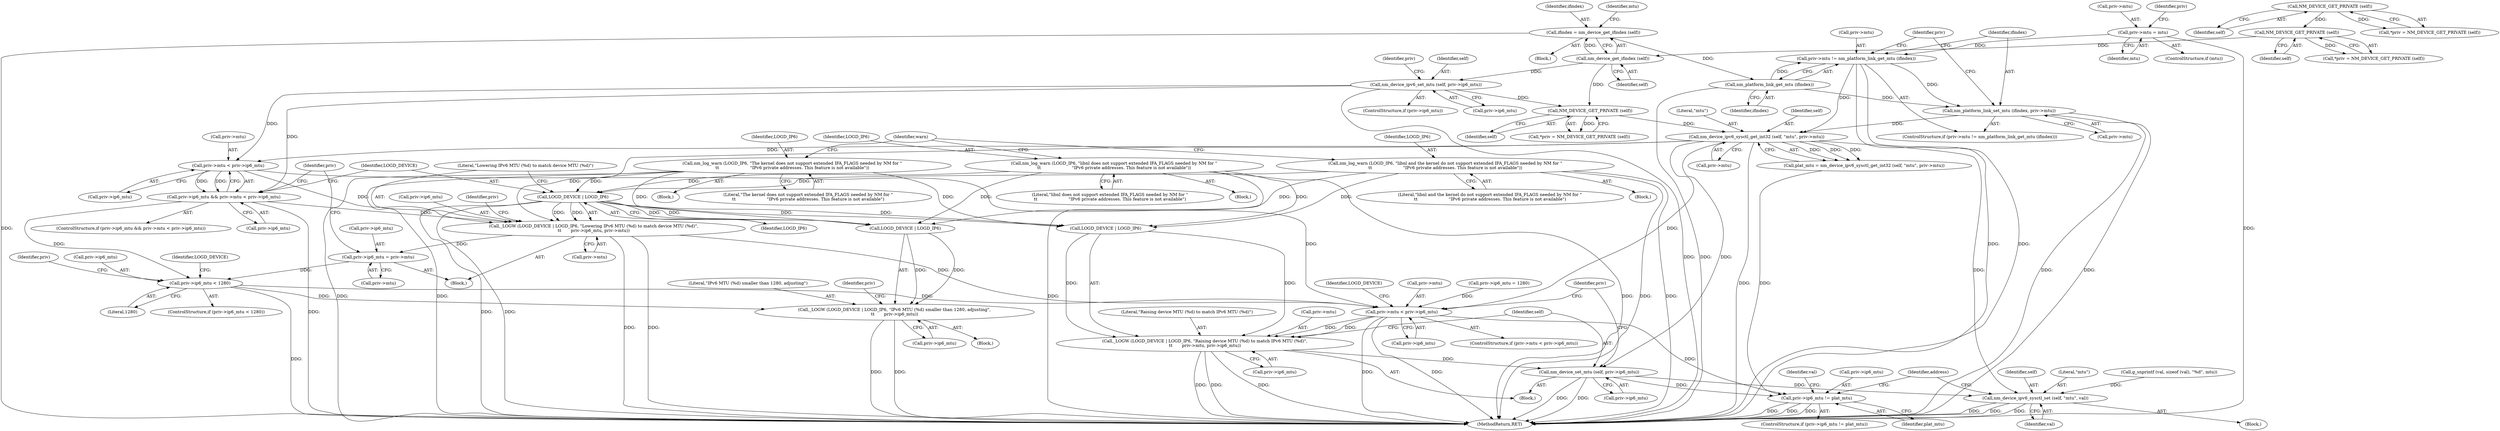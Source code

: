 digraph "0_NetworkManager_d5fc88e573fa58b93034b04d35a2454f5d28cad9@pointer" {
"1007249" [label="(Call,_LOGW (LOGD_DEVICE | LOGD_IP6, \"Lowering IPv6 MTU (%d) to match device MTU (%d)\",\n\t\t       priv->ip6_mtu, priv->mtu))"];
"1007250" [label="(Call,LOGD_DEVICE | LOGD_IP6)"];
"1007156" [label="(Call,nm_log_warn (LOGD_IP6, \"libnl does not support extended IFA_FLAGS needed by NM for \"\n\t\t                       \"IPv6 private addresses. This feature is not available\"))"];
"1007164" [label="(Call,nm_log_warn (LOGD_IP6, \"The kernel does not support extended IFA_FLAGS needed by NM for \"\n\t\t                       \"IPv6 private addresses. This feature is not available\"))"];
"1007148" [label="(Call,nm_log_warn (LOGD_IP6, \"libnl and the kernel do not support extended IFA_FLAGS needed by NM for \"\n\t\t                       \"IPv6 private addresses. This feature is not available\"))"];
"1007237" [label="(Call,priv->ip6_mtu && priv->mtu < priv->ip6_mtu)"];
"1007241" [label="(Call,priv->mtu < priv->ip6_mtu)"];
"1007228" [label="(Call,nm_device_ipv6_sysctl_get_int32 (self, \"mtu\", priv->mtu))"];
"1007223" [label="(Call,NM_DEVICE_GET_PRIVATE (self))"];
"1007202" [label="(Call,nm_device_ipv6_set_mtu (self, priv->ip6_mtu))"];
"1007189" [label="(Call,nm_device_get_ifindex (self))"];
"1007184" [label="(Call,NM_DEVICE_GET_PRIVATE (self))"];
"1007174" [label="(Call,NM_DEVICE_GET_PRIVATE (self))"];
"1007208" [label="(Call,priv->mtu != nm_platform_link_get_mtu (ifindex))"];
"1007193" [label="(Call,priv->mtu = mtu)"];
"1007212" [label="(Call,nm_platform_link_get_mtu (ifindex))"];
"1007187" [label="(Call,ifindex = nm_device_get_ifindex (self))"];
"1007214" [label="(Call,nm_platform_link_set_mtu (ifindex, priv->mtu))"];
"1007260" [label="(Call,priv->ip6_mtu = priv->mtu)"];
"1007268" [label="(Call,priv->ip6_mtu < 1280)"];
"1007274" [label="(Call,_LOGW (LOGD_DEVICE | LOGD_IP6, \"IPv6 MTU (%d) smaller than 1280, adjusting\",\n\t\t       priv->ip6_mtu))"];
"1007288" [label="(Call,priv->mtu < priv->ip6_mtu)"];
"1007296" [label="(Call,_LOGW (LOGD_DEVICE | LOGD_IP6, \"Raising device MTU (%d) to match IPv6 MTU (%d)\",\n\t\t       priv->mtu, priv->ip6_mtu))"];
"1007307" [label="(Call,nm_device_set_mtu (self, priv->ip6_mtu))"];
"1007313" [label="(Call,priv->ip6_mtu != plat_mtu)"];
"1007325" [label="(Call,nm_device_ipv6_sysctl_set (self, \"mtu\", val))"];
"1007157" [label="(Identifier,LOGD_IP6)"];
"1007168" [label="(Identifier,warn)"];
"1007174" [label="(Call,NM_DEVICE_GET_PRIVATE (self))"];
"1007272" [label="(Literal,1280)"];
"1007198" [label="(ControlStructure,if (priv->ip6_mtu))"];
"1007318" [label="(Block,)"];
"1007320" [label="(Identifier,val)"];
"1007276" [label="(Identifier,LOGD_DEVICE)"];
"1007282" [label="(Call,priv->ip6_mtu = 1280)"];
"1007248" [label="(Block,)"];
"1007241" [label="(Call,priv->mtu < priv->ip6_mtu)"];
"1007307" [label="(Call,nm_device_set_mtu (self, priv->ip6_mtu))"];
"1007231" [label="(Call,priv->mtu)"];
"1007226" [label="(Call,plat_mtu = nm_device_ipv6_sysctl_get_int32 (self, \"mtu\", priv->mtu))"];
"1007260" [label="(Call,priv->ip6_mtu = priv->mtu)"];
"1007158" [label="(Literal,\"libnl does not support extended IFA_FLAGS needed by NM for \"\n\t\t                       \"IPv6 private addresses. This feature is not available\")"];
"1007267" [label="(ControlStructure,if (priv->ip6_mtu < 1280))"];
"1007314" [label="(Call,priv->ip6_mtu)"];
"1007268" [label="(Call,priv->ip6_mtu < 1280)"];
"1007313" [label="(Call,priv->ip6_mtu != plat_mtu)"];
"1007184" [label="(Call,NM_DEVICE_GET_PRIVATE (self))"];
"1007290" [label="(Identifier,priv)"];
"1007317" [label="(Identifier,plat_mtu)"];
"1007187" [label="(Call,ifindex = nm_device_get_ifindex (self))"];
"1007163" [label="(Block,)"];
"1007221" [label="(Call,*priv = NM_DEVICE_GET_PRIVATE (self))"];
"1007269" [label="(Call,priv->ip6_mtu)"];
"1007148" [label="(Call,nm_log_warn (LOGD_IP6, \"libnl and the kernel do not support extended IFA_FLAGS needed by NM for \"\n\t\t                       \"IPv6 private addresses. This feature is not available\"))"];
"1007224" [label="(Identifier,self)"];
"1007156" [label="(Call,nm_log_warn (LOGD_IP6, \"libnl does not support extended IFA_FLAGS needed by NM for \"\n\t\t                       \"IPv6 private addresses. This feature is not available\"))"];
"1007288" [label="(Call,priv->mtu < priv->ip6_mtu)"];
"1007147" [label="(Block,)"];
"1007332" [label="(Identifier,address)"];
"1007253" [label="(Literal,\"Lowering IPv6 MTU (%d) to match device MTU (%d)\")"];
"1007203" [label="(Identifier,self)"];
"1007228" [label="(Call,nm_device_ipv6_sysctl_get_int32 (self, \"mtu\", priv->mtu))"];
"1007284" [label="(Identifier,priv)"];
"1007215" [label="(Identifier,ifindex)"];
"1007315" [label="(Identifier,priv)"];
"1007209" [label="(Call,priv->mtu)"];
"1007182" [label="(Call,*priv = NM_DEVICE_GET_PRIVATE (self))"];
"1007292" [label="(Call,priv->ip6_mtu)"];
"1007319" [label="(Call,g_snprintf (val, sizeof (val), \"%d\", mtu))"];
"1007249" [label="(Call,_LOGW (LOGD_DEVICE | LOGD_IP6, \"Lowering IPv6 MTU (%d) to match device MTU (%d)\",\n\t\t       priv->ip6_mtu, priv->mtu))"];
"1007254" [label="(Call,priv->ip6_mtu)"];
"1007275" [label="(Call,LOGD_DEVICE | LOGD_IP6)"];
"1007214" [label="(Call,nm_platform_link_set_mtu (ifindex, priv->mtu))"];
"1007213" [label="(Identifier,ifindex)"];
"1007298" [label="(Identifier,LOGD_DEVICE)"];
"1007261" [label="(Call,priv->ip6_mtu)"];
"1007295" [label="(Block,)"];
"1007207" [label="(ControlStructure,if (priv->mtu != nm_platform_link_get_mtu (ifindex)))"];
"1007155" [label="(Block,)"];
"1007251" [label="(Identifier,LOGD_DEVICE)"];
"1007242" [label="(Call,priv->mtu)"];
"1007296" [label="(Call,_LOGW (LOGD_DEVICE | LOGD_IP6, \"Raising device MTU (%d) to match IPv6 MTU (%d)\",\n\t\t       priv->mtu, priv->ip6_mtu))"];
"1007328" [label="(Identifier,val)"];
"1007257" [label="(Call,priv->mtu)"];
"1007166" [label="(Literal,\"The kernel does not support extended IFA_FLAGS needed by NM for \"\n\t\t                       \"IPv6 private addresses. This feature is not available\")"];
"1007230" [label="(Literal,\"mtu\")"];
"1007193" [label="(Call,priv->mtu = mtu)"];
"1007197" [label="(Identifier,mtu)"];
"1007297" [label="(Call,LOGD_DEVICE | LOGD_IP6)"];
"1007194" [label="(Call,priv->mtu)"];
"1007264" [label="(Call,priv->mtu)"];
"1007216" [label="(Call,priv->mtu)"];
"1007308" [label="(Identifier,self)"];
"1007165" [label="(Identifier,LOGD_IP6)"];
"1007304" [label="(Call,priv->ip6_mtu)"];
"1007326" [label="(Identifier,self)"];
"1007149" [label="(Identifier,LOGD_IP6)"];
"1007212" [label="(Call,nm_platform_link_get_mtu (ifindex))"];
"1007208" [label="(Call,priv->mtu != nm_platform_link_get_mtu (ifindex))"];
"1007325" [label="(Call,nm_device_ipv6_sysctl_set (self, \"mtu\", val))"];
"1007279" [label="(Call,priv->ip6_mtu)"];
"1007312" [label="(ControlStructure,if (priv->ip6_mtu != plat_mtu))"];
"1007189" [label="(Call,nm_device_get_ifindex (self))"];
"1007270" [label="(Identifier,priv)"];
"1007172" [label="(Call,*priv = NM_DEVICE_GET_PRIVATE (self))"];
"1007309" [label="(Call,priv->ip6_mtu)"];
"1007278" [label="(Literal,\"IPv6 MTU (%d) smaller than 1280, adjusting\")"];
"1007229" [label="(Identifier,self)"];
"1007368" [label="(MethodReturn,RET)"];
"1007273" [label="(Block,)"];
"1007287" [label="(ControlStructure,if (priv->mtu < priv->ip6_mtu))"];
"1007301" [label="(Call,priv->mtu)"];
"1007180" [label="(Block,)"];
"1007150" [label="(Literal,\"libnl and the kernel do not support extended IFA_FLAGS needed by NM for \"\n\t\t                       \"IPv6 private addresses. This feature is not available\")"];
"1007262" [label="(Identifier,priv)"];
"1007210" [label="(Identifier,priv)"];
"1007327" [label="(Literal,\"mtu\")"];
"1007202" [label="(Call,nm_device_ipv6_set_mtu (self, priv->ip6_mtu))"];
"1007188" [label="(Identifier,ifindex)"];
"1007274" [label="(Call,_LOGW (LOGD_DEVICE | LOGD_IP6, \"IPv6 MTU (%d) smaller than 1280, adjusting\",\n\t\t       priv->ip6_mtu))"];
"1007222" [label="(Identifier,priv)"];
"1007250" [label="(Call,LOGD_DEVICE | LOGD_IP6)"];
"1007245" [label="(Call,priv->ip6_mtu)"];
"1007164" [label="(Call,nm_log_warn (LOGD_IP6, \"The kernel does not support extended IFA_FLAGS needed by NM for \"\n\t\t                       \"IPv6 private addresses. This feature is not available\"))"];
"1007175" [label="(Identifier,self)"];
"1007289" [label="(Call,priv->mtu)"];
"1007190" [label="(Identifier,self)"];
"1007204" [label="(Call,priv->ip6_mtu)"];
"1007185" [label="(Identifier,self)"];
"1007191" [label="(ControlStructure,if (mtu))"];
"1007192" [label="(Identifier,mtu)"];
"1007236" [label="(ControlStructure,if (priv->ip6_mtu && priv->mtu < priv->ip6_mtu))"];
"1007238" [label="(Call,priv->ip6_mtu)"];
"1007223" [label="(Call,NM_DEVICE_GET_PRIVATE (self))"];
"1007252" [label="(Identifier,LOGD_IP6)"];
"1007200" [label="(Identifier,priv)"];
"1007300" [label="(Literal,\"Raising device MTU (%d) to match IPv6 MTU (%d)\")"];
"1007237" [label="(Call,priv->ip6_mtu && priv->mtu < priv->ip6_mtu)"];
"1007249" -> "1007248"  [label="AST: "];
"1007249" -> "1007257"  [label="CFG: "];
"1007250" -> "1007249"  [label="AST: "];
"1007253" -> "1007249"  [label="AST: "];
"1007254" -> "1007249"  [label="AST: "];
"1007257" -> "1007249"  [label="AST: "];
"1007262" -> "1007249"  [label="CFG: "];
"1007249" -> "1007368"  [label="DDG: "];
"1007249" -> "1007368"  [label="DDG: "];
"1007250" -> "1007249"  [label="DDG: "];
"1007250" -> "1007249"  [label="DDG: "];
"1007237" -> "1007249"  [label="DDG: "];
"1007228" -> "1007249"  [label="DDG: "];
"1007241" -> "1007249"  [label="DDG: "];
"1007249" -> "1007260"  [label="DDG: "];
"1007249" -> "1007288"  [label="DDG: "];
"1007250" -> "1007252"  [label="CFG: "];
"1007251" -> "1007250"  [label="AST: "];
"1007252" -> "1007250"  [label="AST: "];
"1007253" -> "1007250"  [label="CFG: "];
"1007250" -> "1007368"  [label="DDG: "];
"1007250" -> "1007368"  [label="DDG: "];
"1007156" -> "1007250"  [label="DDG: "];
"1007164" -> "1007250"  [label="DDG: "];
"1007148" -> "1007250"  [label="DDG: "];
"1007250" -> "1007275"  [label="DDG: "];
"1007250" -> "1007275"  [label="DDG: "];
"1007250" -> "1007297"  [label="DDG: "];
"1007250" -> "1007297"  [label="DDG: "];
"1007156" -> "1007155"  [label="AST: "];
"1007156" -> "1007158"  [label="CFG: "];
"1007157" -> "1007156"  [label="AST: "];
"1007158" -> "1007156"  [label="AST: "];
"1007168" -> "1007156"  [label="CFG: "];
"1007156" -> "1007368"  [label="DDG: "];
"1007156" -> "1007368"  [label="DDG: "];
"1007156" -> "1007275"  [label="DDG: "];
"1007156" -> "1007297"  [label="DDG: "];
"1007164" -> "1007163"  [label="AST: "];
"1007164" -> "1007166"  [label="CFG: "];
"1007165" -> "1007164"  [label="AST: "];
"1007166" -> "1007164"  [label="AST: "];
"1007168" -> "1007164"  [label="CFG: "];
"1007164" -> "1007368"  [label="DDG: "];
"1007164" -> "1007368"  [label="DDG: "];
"1007164" -> "1007275"  [label="DDG: "];
"1007164" -> "1007297"  [label="DDG: "];
"1007148" -> "1007147"  [label="AST: "];
"1007148" -> "1007150"  [label="CFG: "];
"1007149" -> "1007148"  [label="AST: "];
"1007150" -> "1007148"  [label="AST: "];
"1007168" -> "1007148"  [label="CFG: "];
"1007148" -> "1007368"  [label="DDG: "];
"1007148" -> "1007368"  [label="DDG: "];
"1007148" -> "1007275"  [label="DDG: "];
"1007148" -> "1007297"  [label="DDG: "];
"1007237" -> "1007236"  [label="AST: "];
"1007237" -> "1007238"  [label="CFG: "];
"1007237" -> "1007241"  [label="CFG: "];
"1007238" -> "1007237"  [label="AST: "];
"1007241" -> "1007237"  [label="AST: "];
"1007251" -> "1007237"  [label="CFG: "];
"1007270" -> "1007237"  [label="CFG: "];
"1007237" -> "1007368"  [label="DDG: "];
"1007241" -> "1007237"  [label="DDG: "];
"1007241" -> "1007237"  [label="DDG: "];
"1007202" -> "1007237"  [label="DDG: "];
"1007237" -> "1007268"  [label="DDG: "];
"1007241" -> "1007245"  [label="CFG: "];
"1007242" -> "1007241"  [label="AST: "];
"1007245" -> "1007241"  [label="AST: "];
"1007228" -> "1007241"  [label="DDG: "];
"1007202" -> "1007241"  [label="DDG: "];
"1007241" -> "1007288"  [label="DDG: "];
"1007228" -> "1007226"  [label="AST: "];
"1007228" -> "1007231"  [label="CFG: "];
"1007229" -> "1007228"  [label="AST: "];
"1007230" -> "1007228"  [label="AST: "];
"1007231" -> "1007228"  [label="AST: "];
"1007226" -> "1007228"  [label="CFG: "];
"1007228" -> "1007368"  [label="DDG: "];
"1007228" -> "1007226"  [label="DDG: "];
"1007228" -> "1007226"  [label="DDG: "];
"1007228" -> "1007226"  [label="DDG: "];
"1007223" -> "1007228"  [label="DDG: "];
"1007208" -> "1007228"  [label="DDG: "];
"1007214" -> "1007228"  [label="DDG: "];
"1007228" -> "1007288"  [label="DDG: "];
"1007228" -> "1007307"  [label="DDG: "];
"1007228" -> "1007325"  [label="DDG: "];
"1007223" -> "1007221"  [label="AST: "];
"1007223" -> "1007224"  [label="CFG: "];
"1007224" -> "1007223"  [label="AST: "];
"1007221" -> "1007223"  [label="CFG: "];
"1007223" -> "1007221"  [label="DDG: "];
"1007202" -> "1007223"  [label="DDG: "];
"1007189" -> "1007223"  [label="DDG: "];
"1007202" -> "1007198"  [label="AST: "];
"1007202" -> "1007204"  [label="CFG: "];
"1007203" -> "1007202"  [label="AST: "];
"1007204" -> "1007202"  [label="AST: "];
"1007210" -> "1007202"  [label="CFG: "];
"1007202" -> "1007368"  [label="DDG: "];
"1007189" -> "1007202"  [label="DDG: "];
"1007189" -> "1007187"  [label="AST: "];
"1007189" -> "1007190"  [label="CFG: "];
"1007190" -> "1007189"  [label="AST: "];
"1007187" -> "1007189"  [label="CFG: "];
"1007189" -> "1007187"  [label="DDG: "];
"1007184" -> "1007189"  [label="DDG: "];
"1007184" -> "1007182"  [label="AST: "];
"1007184" -> "1007185"  [label="CFG: "];
"1007185" -> "1007184"  [label="AST: "];
"1007182" -> "1007184"  [label="CFG: "];
"1007184" -> "1007182"  [label="DDG: "];
"1007174" -> "1007184"  [label="DDG: "];
"1007174" -> "1007172"  [label="AST: "];
"1007174" -> "1007175"  [label="CFG: "];
"1007175" -> "1007174"  [label="AST: "];
"1007172" -> "1007174"  [label="CFG: "];
"1007174" -> "1007172"  [label="DDG: "];
"1007208" -> "1007207"  [label="AST: "];
"1007208" -> "1007212"  [label="CFG: "];
"1007209" -> "1007208"  [label="AST: "];
"1007212" -> "1007208"  [label="AST: "];
"1007215" -> "1007208"  [label="CFG: "];
"1007222" -> "1007208"  [label="CFG: "];
"1007208" -> "1007368"  [label="DDG: "];
"1007208" -> "1007368"  [label="DDG: "];
"1007193" -> "1007208"  [label="DDG: "];
"1007212" -> "1007208"  [label="DDG: "];
"1007208" -> "1007214"  [label="DDG: "];
"1007193" -> "1007191"  [label="AST: "];
"1007193" -> "1007197"  [label="CFG: "];
"1007194" -> "1007193"  [label="AST: "];
"1007197" -> "1007193"  [label="AST: "];
"1007200" -> "1007193"  [label="CFG: "];
"1007193" -> "1007368"  [label="DDG: "];
"1007212" -> "1007213"  [label="CFG: "];
"1007213" -> "1007212"  [label="AST: "];
"1007212" -> "1007368"  [label="DDG: "];
"1007187" -> "1007212"  [label="DDG: "];
"1007212" -> "1007214"  [label="DDG: "];
"1007187" -> "1007180"  [label="AST: "];
"1007188" -> "1007187"  [label="AST: "];
"1007192" -> "1007187"  [label="CFG: "];
"1007187" -> "1007368"  [label="DDG: "];
"1007214" -> "1007207"  [label="AST: "];
"1007214" -> "1007216"  [label="CFG: "];
"1007215" -> "1007214"  [label="AST: "];
"1007216" -> "1007214"  [label="AST: "];
"1007222" -> "1007214"  [label="CFG: "];
"1007214" -> "1007368"  [label="DDG: "];
"1007214" -> "1007368"  [label="DDG: "];
"1007260" -> "1007248"  [label="AST: "];
"1007260" -> "1007264"  [label="CFG: "];
"1007261" -> "1007260"  [label="AST: "];
"1007264" -> "1007260"  [label="AST: "];
"1007270" -> "1007260"  [label="CFG: "];
"1007260" -> "1007268"  [label="DDG: "];
"1007268" -> "1007267"  [label="AST: "];
"1007268" -> "1007272"  [label="CFG: "];
"1007269" -> "1007268"  [label="AST: "];
"1007272" -> "1007268"  [label="AST: "];
"1007276" -> "1007268"  [label="CFG: "];
"1007290" -> "1007268"  [label="CFG: "];
"1007268" -> "1007368"  [label="DDG: "];
"1007268" -> "1007274"  [label="DDG: "];
"1007268" -> "1007288"  [label="DDG: "];
"1007274" -> "1007273"  [label="AST: "];
"1007274" -> "1007279"  [label="CFG: "];
"1007275" -> "1007274"  [label="AST: "];
"1007278" -> "1007274"  [label="AST: "];
"1007279" -> "1007274"  [label="AST: "];
"1007284" -> "1007274"  [label="CFG: "];
"1007274" -> "1007368"  [label="DDG: "];
"1007274" -> "1007368"  [label="DDG: "];
"1007275" -> "1007274"  [label="DDG: "];
"1007275" -> "1007274"  [label="DDG: "];
"1007288" -> "1007287"  [label="AST: "];
"1007288" -> "1007292"  [label="CFG: "];
"1007289" -> "1007288"  [label="AST: "];
"1007292" -> "1007288"  [label="AST: "];
"1007298" -> "1007288"  [label="CFG: "];
"1007315" -> "1007288"  [label="CFG: "];
"1007288" -> "1007368"  [label="DDG: "];
"1007288" -> "1007368"  [label="DDG: "];
"1007282" -> "1007288"  [label="DDG: "];
"1007288" -> "1007296"  [label="DDG: "];
"1007288" -> "1007296"  [label="DDG: "];
"1007288" -> "1007313"  [label="DDG: "];
"1007296" -> "1007295"  [label="AST: "];
"1007296" -> "1007304"  [label="CFG: "];
"1007297" -> "1007296"  [label="AST: "];
"1007300" -> "1007296"  [label="AST: "];
"1007301" -> "1007296"  [label="AST: "];
"1007304" -> "1007296"  [label="AST: "];
"1007308" -> "1007296"  [label="CFG: "];
"1007296" -> "1007368"  [label="DDG: "];
"1007296" -> "1007368"  [label="DDG: "];
"1007296" -> "1007368"  [label="DDG: "];
"1007297" -> "1007296"  [label="DDG: "];
"1007297" -> "1007296"  [label="DDG: "];
"1007296" -> "1007307"  [label="DDG: "];
"1007307" -> "1007295"  [label="AST: "];
"1007307" -> "1007309"  [label="CFG: "];
"1007308" -> "1007307"  [label="AST: "];
"1007309" -> "1007307"  [label="AST: "];
"1007315" -> "1007307"  [label="CFG: "];
"1007307" -> "1007368"  [label="DDG: "];
"1007307" -> "1007368"  [label="DDG: "];
"1007307" -> "1007313"  [label="DDG: "];
"1007307" -> "1007325"  [label="DDG: "];
"1007313" -> "1007312"  [label="AST: "];
"1007313" -> "1007317"  [label="CFG: "];
"1007314" -> "1007313"  [label="AST: "];
"1007317" -> "1007313"  [label="AST: "];
"1007320" -> "1007313"  [label="CFG: "];
"1007332" -> "1007313"  [label="CFG: "];
"1007313" -> "1007368"  [label="DDG: "];
"1007313" -> "1007368"  [label="DDG: "];
"1007313" -> "1007368"  [label="DDG: "];
"1007226" -> "1007313"  [label="DDG: "];
"1007325" -> "1007318"  [label="AST: "];
"1007325" -> "1007328"  [label="CFG: "];
"1007326" -> "1007325"  [label="AST: "];
"1007327" -> "1007325"  [label="AST: "];
"1007328" -> "1007325"  [label="AST: "];
"1007332" -> "1007325"  [label="CFG: "];
"1007325" -> "1007368"  [label="DDG: "];
"1007325" -> "1007368"  [label="DDG: "];
"1007325" -> "1007368"  [label="DDG: "];
"1007319" -> "1007325"  [label="DDG: "];
}
